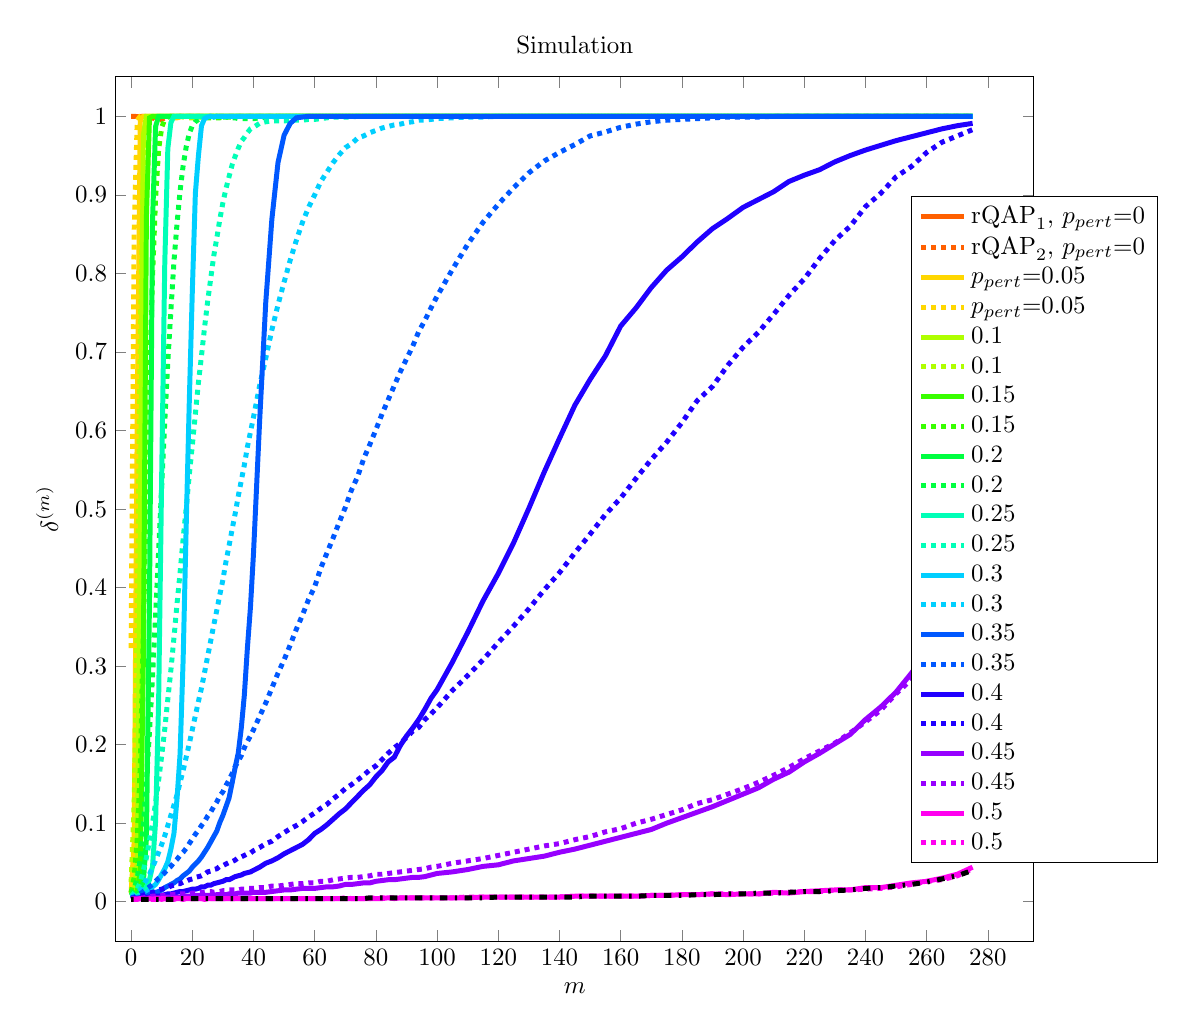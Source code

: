 % This file was created by matlab2tikz v0.4.4 running on MATLAB 7.14.
% Copyright (c) 2008--2013, Nico Schlömer <nico.schloemer@gmail.com>
% All rights reserved.
% 
% The latest updates can be retrieved from
%   http://www.mathworks.com/matlabcentral/fileexchange/22022-matlab2tikz
% where you can also make suggestions and rate matlab2tikz.
% 
%
% defining custom colors
\definecolor{mycolor1}{rgb}{1,0.375,0}%
\definecolor{mycolor2}{rgb}{1,0.844,0}%
\definecolor{mycolor3}{rgb}{0.688,1,0}%
\definecolor{mycolor4}{rgb}{0.219,1,0}%
\definecolor{mycolor5}{rgb}{0,1,0.25}%
\definecolor{mycolor6}{rgb}{0,1,0.719}%
\definecolor{mycolor7}{rgb}{0,0.812,1}%
\definecolor{mycolor8}{rgb}{0,0.344,1}%
\definecolor{mycolor9}{rgb}{0.125,0,1}%
\definecolor{mycolor10}{rgb}{0.594,0,1}%
\definecolor{mycolor11}{rgb}{1,0,0.938}%
%
\begin{tikzpicture}[scale=0.9]

\begin{axis}[%
width=5.1in,
height=4.8in,
scale only axis,
xmin=-5,
xmax=295,
xlabel={$m$},
ymin=-0.05,
ymax=1.05,
ylabel={$\delta^{(m)}$},
title={Simulation},
legend style={at={(0.866,0.09)},anchor=south west,draw=black,fill=white,legend cell align=left}
]
\addplot [
color=mycolor1,
solid,
line width=2.0pt
]
table[row sep=crcr]{
0 1\\
1 1\\
2 1\\
3 1\\
4 1\\
5 1\\
6 1\\
7 1\\
8 1\\
9 1\\
10 1\\
11 1\\
12 1\\
13 1\\
14 1\\
15 1\\
16 1\\
17 1\\
18 1\\
19 1\\
20 1\\
21 1\\
22 1\\
23 1\\
24 1\\
25 1\\
26 1\\
27 1\\
28 1\\
29 1\\
30 1\\
31 1\\
32 1\\
33 1\\
34 1\\
35 1\\
36 1\\
37 1\\
38 1\\
39 1\\
40 1\\
42 1\\
44 1\\
46 1\\
48 1\\
50 1\\
52 1\\
54 1\\
56 1\\
58 1\\
60 1\\
62 1\\
64 1\\
66 1\\
68 1\\
70 1\\
72 1\\
74 1\\
76 1\\
78 1\\
80 1\\
82 1\\
84 1\\
86 1\\
88 1\\
90 1\\
92 1\\
94 1\\
96 1\\
98 1\\
100 1\\
105 1\\
110 1\\
115 1\\
120 1\\
125 1\\
130 1\\
135 1\\
140 1\\
145 1\\
150 1\\
155 1\\
160 1\\
165 1\\
170 1\\
175 1\\
180 1\\
185 1\\
190 1\\
195 1\\
200 1\\
205 1\\
210 1\\
215 1\\
220 1\\
225 1\\
230 1\\
235 1\\
240 1\\
245 1\\
250 1\\
255 1\\
260 1\\
265 1\\
270 1\\
275 1\\
};
\addlegendentry{ $\text{rQAP}_1$, $p_{pert}$=0};

\addplot [
color=mycolor1,
dotted,
line width=2.0pt
]
table[row sep=crcr]{
0 1\\
1 1\\
2 1\\
3 1\\
4 1\\
5 1\\
6 1\\
7 0.999\\
8 0.995\\
9 0.995\\
10 0.996\\
11 0.998\\
12 0.999\\
13 1.0\\
14 1.0\\
15 1.0\\
16 1.0\\
17 1.0\\
18 1.0\\
19 1.0\\
20 1\\
21 1\\
22 1\\
23 1\\
24 1\\
25 1\\
26 1\\
27 1\\
28 1\\
29 1\\
30 1\\
31 1\\
32 1\\
33 1\\
34 1\\
35 1\\
36 1\\
37 1\\
38 1\\
39 1\\
40 1\\
42 1\\
44 1\\
46 1\\
48 1\\
50 1\\
52 1\\
54 1\\
56 1\\
58 1\\
60 1\\
62 1\\
64 1\\
66 1\\
68 1\\
70 1\\
72 1\\
74 1\\
76 1\\
78 1\\
80 1\\
82 1\\
84 1\\
86 1\\
88 1\\
90 1\\
92 1\\
94 1\\
96 1\\
98 1\\
100 1\\
105 1\\
110 1\\
115 1\\
120 1\\
125 1\\
130 1\\
135 1\\
140 1\\
145 1\\
150 1\\
155 1\\
160 1\\
165 1\\
170 1\\
175 1\\
180 1\\
185 1\\
190 1\\
195 1\\
200 1\\
205 1\\
210 1\\
215 1\\
220 1\\
225 1\\
230 1\\
235 1\\
240 1\\
245 1\\
250 1\\
255 1\\
260 1\\
265 1\\
270 1\\
275 1\\
};
\addlegendentry{ $\text{rQAP}_2$, $p_{pert}$=0};

\addplot [
color=mycolor2,
solid,
line width=2.0pt
]
table[row sep=crcr]{
0 0.011\\
1 0.077\\
2 0.615\\
3 0.997\\
4 1\\
5 1\\
6 1\\
7 1\\
8 1\\
9 1\\
10 1\\
11 1\\
12 1\\
13 1\\
14 1\\
15 1\\
16 1\\
17 1\\
18 1\\
19 1\\
20 1\\
21 1\\
22 1\\
23 1\\
24 1\\
25 1\\
26 1\\
27 1\\
28 1\\
29 1\\
30 1\\
31 1\\
32 1\\
33 1\\
34 1\\
35 1\\
36 1\\
37 1\\
38 1\\
39 1\\
40 1\\
42 1\\
44 1\\
46 1\\
48 1\\
50 1\\
52 1\\
54 1\\
56 1\\
58 1\\
60 1\\
62 1\\
64 1\\
66 1\\
68 1\\
70 1\\
72 1\\
74 1\\
76 1\\
78 1\\
80 1\\
82 1\\
84 1\\
86 1\\
88 1\\
90 1\\
92 1\\
94 1\\
96 1\\
98 1\\
100 1\\
105 1\\
110 1\\
115 1\\
120 1\\
125 1\\
130 1\\
135 1\\
140 1\\
145 1\\
150 1\\
155 1\\
160 1\\
165 1\\
170 1\\
175 1\\
180 1\\
185 1\\
190 1\\
195 1\\
200 1\\
205 1\\
210 1\\
215 1\\
220 1\\
225 1\\
230 1\\
235 1\\
240 1\\
245 1\\
250 1\\
255 1\\
260 1\\
265 1\\
270 1\\
275 1\\
};
\addlegendentry{ $p_{pert}$=0.05};

\addplot [
color=mycolor2,
dotted,
line width=2.0pt
]
table[row sep=crcr]{
0 0.323\\
1 0.854\\
2 0.995\\
3 1.0\\
4 1\\
5 1\\
6 1\\
7 1\\
8 1\\
9 1\\
10 1\\
11 1\\
12 1.0\\
13 0.999\\
14 0.998\\
15 0.998\\
16 0.999\\
17 0.999\\
18 1.0\\
19 1.0\\
20 1.0\\
21 1.0\\
22 1.0\\
23 1\\
24 1\\
25 1\\
26 1\\
27 1\\
28 1\\
29 1\\
30 1\\
31 1\\
32 1\\
33 1\\
34 1\\
35 1\\
36 1\\
37 1\\
38 1\\
39 1\\
40 1\\
42 1\\
44 1\\
46 1\\
48 1\\
50 1\\
52 1\\
54 1\\
56 1\\
58 1\\
60 1\\
62 1\\
64 1\\
66 1\\
68 1\\
70 1\\
72 1\\
74 1\\
76 1\\
78 1\\
80 1\\
82 1\\
84 1\\
86 1\\
88 1\\
90 1\\
92 1\\
94 1\\
96 1\\
98 1\\
100 1\\
105 1\\
110 1\\
115 1\\
120 1\\
125 1\\
130 1\\
135 1\\
140 1\\
145 1\\
150 1\\
155 1\\
160 1\\
165 1\\
170 1\\
175 1\\
180 1\\
185 1\\
190 1\\
195 1\\
200 1\\
205 1\\
210 1\\
215 1\\
220 1\\
225 1\\
230 1\\
235 1\\
240 1\\
245 1\\
250 1\\
255 1\\
260 1\\
265 1\\
270 1\\
275 1\\
};
\addlegendentry{ $p_{pert}$=0.05};

\addplot [
color=mycolor3,
solid,
line width=2.0pt
]
table[row sep=crcr]{
0 0.007\\
1 0.012\\
2 0.049\\
3 0.466\\
4 0.976\\
5 1\\
6 1\\
7 1\\
8 1\\
9 1\\
10 1\\
11 1\\
12 1\\
13 1\\
14 1\\
15 1\\
16 1\\
17 1\\
18 1\\
19 1\\
20 1\\
21 1\\
22 1\\
23 1\\
24 1\\
25 1\\
26 1\\
27 1\\
28 1\\
29 1\\
30 1\\
31 1\\
32 1\\
33 1\\
34 1\\
35 1\\
36 1\\
37 1\\
38 1\\
39 1\\
40 1\\
42 1\\
44 1\\
46 1\\
48 1\\
50 1\\
52 1\\
54 1\\
56 1\\
58 1\\
60 1\\
62 1\\
64 1\\
66 1\\
68 1\\
70 1\\
72 1\\
74 1\\
76 1\\
78 1\\
80 1\\
82 1\\
84 1\\
86 1\\
88 1\\
90 1\\
92 1\\
94 1\\
96 1\\
98 1\\
100 1\\
105 1\\
110 1\\
115 1\\
120 1\\
125 1\\
130 1\\
135 1\\
140 1\\
145 1\\
150 1\\
155 1\\
160 1\\
165 1\\
170 1\\
175 1\\
180 1\\
185 1\\
190 1\\
195 1\\
200 1\\
205 1\\
210 1\\
215 1\\
220 1\\
225 1\\
230 1\\
235 1\\
240 1\\
245 1\\
250 1\\
255 1\\
260 1\\
265 1\\
270 1\\
275 1\\
};
\addlegendentry{ 0.1};

\addplot [
color=mycolor3,
dotted,
line width=2.0pt
]
table[row sep=crcr]{
0 0.025\\
1 0.125\\
2 0.364\\
3 0.724\\
4 0.937\\
5 0.995\\
6 1.0\\
7 1\\
8 1\\
9 1\\
10 1\\
11 1\\
12 1\\
13 1\\
14 1\\
15 1\\
16 1.0\\
17 0.999\\
18 0.998\\
19 0.998\\
20 0.998\\
21 0.998\\
22 0.999\\
23 0.999\\
24 1.0\\
25 1.0\\
26 1.0\\
27 1.0\\
28 1.0\\
29 1.0\\
30 1\\
31 1.0\\
32 1\\
33 1\\
34 1\\
35 1\\
36 1\\
37 1\\
38 1\\
39 1\\
40 1\\
42 1\\
44 1\\
46 1\\
48 1\\
50 1\\
52 1\\
54 1\\
56 1\\
58 1\\
60 1\\
62 1\\
64 1\\
66 1\\
68 1\\
70 1\\
72 1\\
74 1\\
76 1\\
78 1\\
80 1\\
82 1\\
84 1\\
86 1\\
88 1\\
90 1\\
92 1\\
94 1\\
96 1\\
98 1\\
100 1\\
105 1\\
110 1\\
115 1\\
120 1\\
125 1\\
130 1\\
135 1\\
140 1\\
145 1\\
150 1\\
155 1\\
160 1\\
165 1\\
170 1\\
175 1\\
180 1\\
185 1\\
190 1\\
195 1\\
200 1\\
205 1\\
210 1\\
215 1\\
220 1\\
225 1\\
230 1\\
235 1\\
240 1\\
245 1\\
250 1\\
255 1\\
260 1\\
265 1\\
270 1\\
275 1\\
};
\addlegendentry{ 0.1};

\addplot [
color=mycolor4,
solid,
line width=2.0pt
]
table[row sep=crcr]{
0 0.006\\
1 0.008\\
2 0.014\\
3 0.04\\
4 0.307\\
5 0.872\\
6 0.998\\
7 1\\
8 1\\
9 1\\
10 1\\
11 1\\
12 1\\
13 1\\
14 1\\
15 1\\
16 1\\
17 1\\
18 1\\
19 1\\
20 1\\
21 1\\
22 1\\
23 1\\
24 1\\
25 1\\
26 1\\
27 1\\
28 1\\
29 1\\
30 1\\
31 1\\
32 1\\
33 1\\
34 1\\
35 1\\
36 1\\
37 1\\
38 1\\
39 1\\
40 1\\
42 1\\
44 1\\
46 1\\
48 1\\
50 1\\
52 1\\
54 1\\
56 1\\
58 1\\
60 1\\
62 1\\
64 1\\
66 1\\
68 1\\
70 1\\
72 1\\
74 1\\
76 1\\
78 1\\
80 1\\
82 1\\
84 1\\
86 1\\
88 1\\
90 1\\
92 1\\
94 1\\
96 1\\
98 1\\
100 1\\
105 1\\
110 1\\
115 1\\
120 1\\
125 1\\
130 1\\
135 1\\
140 1\\
145 1\\
150 1\\
155 1\\
160 1\\
165 1\\
170 1\\
175 1\\
180 1\\
185 1\\
190 1\\
195 1\\
200 1\\
205 1\\
210 1\\
215 1\\
220 1\\
225 1\\
230 1\\
235 1\\
240 1\\
245 1\\
250 1\\
255 1\\
260 1\\
265 1\\
270 1\\
275 1\\
};
\addlegendentry{0.15};

\addplot [
color=mycolor4,
dotted,
line width=2.0pt
]
table[row sep=crcr]{
0 0.012\\
1 0.031\\
2 0.08\\
3 0.174\\
4 0.346\\
5 0.514\\
6 0.665\\
7 0.796\\
8 0.896\\
9 0.958\\
10 0.986\\
11 0.996\\
12 0.999\\
13 1.0\\
14 1.0\\
15 1.0\\
16 1.0\\
17 1.0\\
18 1.0\\
19 1.0\\
20 1\\
21 1.0\\
22 1.0\\
23 0.999\\
24 0.999\\
25 0.998\\
26 0.998\\
27 0.998\\
28 0.998\\
29 0.998\\
30 0.999\\
31 0.999\\
32 0.999\\
33 0.999\\
34 1.0\\
35 1.0\\
36 1.0\\
37 1.0\\
38 1.0\\
39 1.0\\
40 1\\
42 1\\
44 1\\
46 1\\
48 1\\
50 1\\
52 1\\
54 1\\
56 1\\
58 1\\
60 1\\
62 1\\
64 1\\
66 1\\
68 1\\
70 1\\
72 1\\
74 1\\
76 1\\
78 1\\
80 1\\
82 1\\
84 1\\
86 1\\
88 1\\
90 1\\
92 1\\
94 1\\
96 1\\
98 1\\
100 1\\
105 1\\
110 1\\
115 1\\
120 1\\
125 1\\
130 1\\
135 1\\
140 1\\
145 1\\
150 1\\
155 1\\
160 1\\
165 1\\
170 1\\
175 1\\
180 1\\
185 1\\
190 1\\
195 1\\
200 1\\
205 1\\
210 1\\
215 1\\
220 1\\
225 1\\
230 1\\
235 1\\
240 1\\
245 1\\
250 1\\
255 1\\
260 1\\
265 1\\
270 1\\
275 1\\
};
\addlegendentry{0.15};

\addplot [
color=mycolor5,
solid,
line width=2.0pt
]
table[row sep=crcr]{
0 0.005\\
1 0.007\\
2 0.009\\
3 0.015\\
4 0.025\\
5 0.08\\
6 0.382\\
7 0.867\\
8 0.987\\
9 1\\
10 1\\
11 1\\
12 1\\
13 1\\
14 1\\
15 1\\
16 1\\
17 1\\
18 1\\
19 1\\
20 1\\
21 1\\
22 1\\
23 1\\
24 1\\
25 1\\
26 1\\
27 1\\
28 1\\
29 1\\
30 1\\
31 1\\
32 1\\
33 1\\
34 1\\
35 1\\
36 1\\
37 1\\
38 1\\
39 1\\
40 1\\
42 1\\
44 1\\
46 1\\
48 1\\
50 1\\
52 1\\
54 1\\
56 1\\
58 1\\
60 1\\
62 1\\
64 1\\
66 1\\
68 1\\
70 1\\
72 1\\
74 1\\
76 1\\
78 1\\
80 1\\
82 1\\
84 1\\
86 1\\
88 1\\
90 1\\
92 1\\
94 1\\
96 1\\
98 1\\
100 1\\
105 1\\
110 1\\
115 1\\
120 1\\
125 1\\
130 1\\
135 1\\
140 1\\
145 1\\
150 1\\
155 1\\
160 1\\
165 1\\
170 1\\
175 1\\
180 1\\
185 1\\
190 1\\
195 1\\
200 1\\
205 1\\
210 1\\
215 1\\
220 1\\
225 1\\
230 1\\
235 1\\
240 1\\
245 1\\
250 1\\
255 1\\
260 1\\
265 1\\
270 1\\
275 1\\
};
\addlegendentry{ 0.2};

\addplot [
color=mycolor5,
dotted,
line width=2.0pt
]
table[row sep=crcr]{
0 0.009\\
1 0.016\\
2 0.03\\
3 0.055\\
4 0.097\\
5 0.153\\
6 0.216\\
7 0.287\\
8 0.364\\
9 0.447\\
10 0.53\\
11 0.611\\
12 0.688\\
13 0.753\\
14 0.815\\
15 0.863\\
16 0.905\\
17 0.937\\
18 0.961\\
19 0.978\\
20 0.988\\
21 0.993\\
22 0.996\\
23 0.998\\
24 0.999\\
25 0.999\\
26 0.999\\
27 0.999\\
28 1.0\\
29 0.999\\
30 0.999\\
31 0.999\\
32 0.999\\
33 0.998\\
34 0.998\\
35 0.997\\
36 0.997\\
37 0.997\\
38 0.997\\
39 0.997\\
40 0.997\\
42 0.998\\
44 0.999\\
46 0.999\\
48 1.0\\
50 1.0\\
52 1.0\\
54 1.0\\
56 1.0\\
58 1.0\\
60 1.0\\
62 1.0\\
64 1.0\\
66 1\\
68 1.0\\
70 1\\
72 1\\
74 1\\
76 1\\
78 1\\
80 1\\
82 1\\
84 1\\
86 1\\
88 1\\
90 1\\
92 1\\
94 1\\
96 1\\
98 1\\
100 1\\
105 1\\
110 1\\
115 1\\
120 1\\
125 1\\
130 1\\
135 1\\
140 1\\
145 1\\
150 1\\
155 1\\
160 1\\
165 1\\
170 1\\
175 1\\
180 1\\
185 1\\
190 1\\
195 1\\
200 1\\
205 1\\
210 1\\
215 1\\
220 1\\
225 1\\
230 1\\
235 1\\
240 1\\
245 1\\
250 1\\
255 1\\
260 1\\
265 1\\
270 1\\
275 1\\
};
\addlegendentry{ 0.2};

\addplot [
color=mycolor6,
solid,
line width=2.0pt
]
table[row sep=crcr]{
0 0.004\\
1 0.006\\
2 0.007\\
3 0.009\\
4 0.014\\
5 0.018\\
6 0.028\\
7 0.045\\
8 0.102\\
9 0.257\\
10 0.545\\
11 0.813\\
12 0.959\\
13 0.992\\
14 1\\
15 1\\
16 1\\
17 1\\
18 1\\
19 1\\
20 1\\
21 1\\
22 1\\
23 1\\
24 1\\
25 1\\
26 1\\
27 1\\
28 1\\
29 1\\
30 1\\
31 1\\
32 1\\
33 1\\
34 1\\
35 1\\
36 1\\
37 1\\
38 1\\
39 1\\
40 1\\
42 1\\
44 1\\
46 1\\
48 1\\
50 1\\
52 1\\
54 1\\
56 1\\
58 1\\
60 1\\
62 1\\
64 1\\
66 1\\
68 1\\
70 1\\
72 1\\
74 1\\
76 1\\
78 1\\
80 1\\
82 1\\
84 1\\
86 1\\
88 1\\
90 1\\
92 1\\
94 1\\
96 1\\
98 1\\
100 1\\
105 1\\
110 1\\
115 1\\
120 1\\
125 1\\
130 1\\
135 1\\
140 1\\
145 1\\
150 1\\
155 1\\
160 1\\
165 1\\
170 1\\
175 1\\
180 1\\
185 1\\
190 1\\
195 1\\
200 1\\
205 1\\
210 1\\
215 1\\
220 1\\
225 1\\
230 1\\
235 1\\
240 1\\
245 1\\
250 1\\
255 1\\
260 1\\
265 1\\
270 1\\
275 1\\
};
\addlegendentry{0.25};

\addplot [
color=mycolor6,
dotted,
line width=2.0pt
]
table[row sep=crcr]{
0 0.007\\
1 0.011\\
2 0.016\\
3 0.025\\
4 0.04\\
5 0.056\\
6 0.078\\
7 0.1\\
8 0.126\\
9 0.155\\
10 0.186\\
11 0.22\\
12 0.258\\
13 0.295\\
14 0.336\\
15 0.379\\
16 0.419\\
17 0.462\\
18 0.501\\
19 0.543\\
20 0.581\\
21 0.621\\
22 0.661\\
23 0.695\\
24 0.731\\
25 0.764\\
26 0.793\\
27 0.822\\
28 0.845\\
29 0.869\\
30 0.89\\
31 0.908\\
32 0.923\\
33 0.938\\
34 0.949\\
35 0.959\\
36 0.968\\
37 0.973\\
38 0.979\\
39 0.984\\
40 0.986\\
42 0.991\\
44 0.993\\
46 0.994\\
48 0.994\\
50 0.994\\
52 0.995\\
54 0.995\\
56 0.995\\
58 0.996\\
60 0.996\\
62 0.997\\
64 0.998\\
66 0.999\\
68 0.999\\
70 0.999\\
72 0.999\\
74 1.0\\
76 1.0\\
78 1.0\\
80 1.0\\
82 1.0\\
84 1.0\\
86 1.0\\
88 1.0\\
90 1.0\\
92 1\\
94 1.0\\
96 1\\
98 1\\
100 1\\
105 1\\
110 1\\
115 1\\
120 1\\
125 1\\
130 1\\
135 1\\
140 1\\
145 1\\
150 1\\
155 1\\
160 1\\
165 1\\
170 1\\
175 1\\
180 1\\
185 1\\
190 1\\
195 1\\
200 1\\
205 1\\
210 1\\
215 1\\
220 1\\
225 1\\
230 1\\
235 1\\
240 1\\
245 1\\
250 1\\
255 1\\
260 1\\
265 1\\
270 1\\
275 1\\
};
\addlegendentry{0.25};

\addplot [
color=mycolor7,
solid,
line width=2.0pt
]
table[row sep=crcr]{
0 0.004\\
1 0.005\\
2 0.006\\
3 0.007\\
4 0.009\\
5 0.011\\
6 0.014\\
7 0.019\\
8 0.022\\
9 0.028\\
10 0.035\\
11 0.042\\
12 0.051\\
13 0.067\\
14 0.087\\
15 0.131\\
16 0.188\\
17 0.308\\
18 0.478\\
19 0.635\\
20 0.777\\
21 0.902\\
22 0.95\\
23 0.988\\
24 0.997\\
25 0.999\\
26 1\\
27 0.999\\
28 1\\
29 1\\
30 1\\
31 1\\
32 1\\
33 1\\
34 1\\
35 1\\
36 1\\
37 1\\
38 1\\
39 1\\
40 1\\
42 1\\
44 1\\
46 1\\
48 1\\
50 1\\
52 1\\
54 1\\
56 1\\
58 1\\
60 1\\
62 1\\
64 1\\
66 1\\
68 1\\
70 1\\
72 1\\
74 1\\
76 1\\
78 1\\
80 1\\
82 1\\
84 1\\
86 1\\
88 1\\
90 1\\
92 1\\
94 1\\
96 1\\
98 1\\
100 1\\
105 1\\
110 1\\
115 1\\
120 1\\
125 1\\
130 1\\
135 1\\
140 1\\
145 1\\
150 1\\
155 1\\
160 1\\
165 1\\
170 1\\
175 1\\
180 1\\
185 1\\
190 1\\
195 1\\
200 1\\
205 1\\
210 1\\
215 1\\
220 1\\
225 1\\
230 1\\
235 1\\
240 1\\
245 1\\
250 1\\
255 1\\
260 1\\
265 1\\
270 1\\
275 1\\
};
\addlegendentry{ 0.3};

\addplot [
color=mycolor7,
dotted,
line width=2.0pt
]
table[row sep=crcr]{
0 0.006\\
1 0.008\\
2 0.011\\
3 0.015\\
4 0.021\\
5 0.028\\
6 0.035\\
7 0.044\\
8 0.053\\
9 0.063\\
10 0.073\\
11 0.084\\
12 0.097\\
13 0.11\\
14 0.123\\
15 0.136\\
16 0.152\\
17 0.167\\
18 0.184\\
19 0.201\\
20 0.219\\
21 0.237\\
22 0.255\\
23 0.272\\
24 0.292\\
25 0.312\\
26 0.332\\
27 0.352\\
28 0.371\\
29 0.391\\
30 0.41\\
31 0.433\\
32 0.453\\
33 0.474\\
34 0.494\\
35 0.516\\
36 0.536\\
37 0.556\\
38 0.579\\
39 0.598\\
40 0.617\\
42 0.657\\
44 0.692\\
46 0.728\\
48 0.76\\
50 0.789\\
52 0.817\\
54 0.842\\
56 0.865\\
58 0.884\\
60 0.9\\
62 0.917\\
64 0.929\\
66 0.941\\
68 0.951\\
70 0.96\\
72 0.965\\
74 0.972\\
76 0.975\\
78 0.979\\
80 0.982\\
82 0.985\\
84 0.987\\
86 0.989\\
88 0.99\\
90 0.992\\
92 0.993\\
94 0.995\\
96 0.995\\
98 0.996\\
100 0.997\\
105 0.998\\
110 0.999\\
115 0.999\\
120 1.0\\
125 1.0\\
130 1.0\\
135 1.0\\
140 1.0\\
145 1.0\\
150 1\\
155 1\\
160 1\\
165 1\\
170 1\\
175 1\\
180 1\\
185 1\\
190 1\\
195 1\\
200 1\\
205 1\\
210 1\\
215 1\\
220 1\\
225 1\\
230 1\\
235 1\\
240 1\\
245 1\\
250 1\\
255 1\\
260 1\\
265 1\\
270 1\\
275 1\\
};
\addlegendentry{ 0.3};

\addplot [
color=mycolor8,
solid,
line width=2.0pt
]
table[row sep=crcr]{
0 0.004\\
1 0.004\\
2 0.005\\
3 0.005\\
4 0.007\\
5 0.007\\
6 0.009\\
7 0.011\\
8 0.012\\
9 0.013\\
10 0.015\\
11 0.018\\
12 0.02\\
13 0.022\\
14 0.024\\
15 0.027\\
16 0.029\\
17 0.033\\
18 0.036\\
19 0.039\\
20 0.044\\
21 0.048\\
22 0.052\\
23 0.057\\
24 0.063\\
25 0.069\\
26 0.076\\
27 0.083\\
28 0.09\\
29 0.101\\
30 0.11\\
31 0.121\\
32 0.132\\
33 0.151\\
34 0.171\\
35 0.189\\
36 0.221\\
37 0.263\\
38 0.323\\
39 0.375\\
40 0.444\\
42 0.612\\
44 0.763\\
46 0.869\\
48 0.941\\
50 0.976\\
52 0.991\\
54 0.998\\
56 0.999\\
58 1.0\\
60 1.0\\
62 1.0\\
64 1.0\\
66 1.0\\
68 1.0\\
70 1.0\\
72 1.0\\
74 1.0\\
76 1.0\\
78 1.0\\
80 1.0\\
82 1.0\\
84 1.0\\
86 1.0\\
88 1.0\\
90 1.0\\
92 1.0\\
94 1.0\\
96 1.0\\
98 1.0\\
100 1.0\\
105 1.0\\
110 1.0\\
115 1.0\\
120 1.0\\
125 1.0\\
130 1.0\\
135 1.0\\
140 1.0\\
145 1.0\\
150 1.0\\
155 1.0\\
160 1.0\\
165 1.0\\
170 1.0\\
175 1.0\\
180 1.0\\
185 1.0\\
190 1.0\\
195 1.0\\
200 1.0\\
205 1.0\\
210 1.0\\
215 1.0\\
220 1.0\\
225 1.0\\
230 1.0\\
235 1.0\\
240 1.0\\
245 1.0\\
250 1\\
255 1\\
260 1\\
265 1.0\\
270 1.0\\
275 1\\
};
\addlegendentry{0.35};

\addplot [
color=mycolor8,
dotted,
line width=2.0pt
]
table[row sep=crcr]{
0 0.005\\
1 0.006\\
2 0.008\\
3 0.01\\
4 0.013\\
5 0.016\\
6 0.019\\
7 0.022\\
8 0.026\\
9 0.03\\
10 0.033\\
11 0.037\\
12 0.042\\
13 0.045\\
14 0.05\\
15 0.054\\
16 0.059\\
17 0.063\\
18 0.068\\
19 0.074\\
20 0.08\\
21 0.086\\
22 0.091\\
23 0.097\\
24 0.102\\
25 0.109\\
26 0.114\\
27 0.121\\
28 0.127\\
29 0.135\\
30 0.14\\
31 0.148\\
32 0.155\\
33 0.163\\
34 0.172\\
35 0.179\\
36 0.186\\
37 0.196\\
38 0.204\\
39 0.211\\
40 0.219\\
42 0.236\\
44 0.253\\
46 0.272\\
48 0.291\\
50 0.308\\
52 0.327\\
54 0.347\\
56 0.365\\
58 0.385\\
60 0.401\\
62 0.425\\
64 0.444\\
66 0.463\\
68 0.483\\
70 0.502\\
72 0.524\\
74 0.541\\
76 0.564\\
78 0.582\\
80 0.601\\
82 0.621\\
84 0.639\\
86 0.657\\
88 0.675\\
90 0.691\\
92 0.707\\
94 0.726\\
96 0.74\\
98 0.756\\
100 0.771\\
105 0.805\\
110 0.837\\
115 0.865\\
120 0.888\\
125 0.909\\
130 0.928\\
135 0.943\\
140 0.954\\
145 0.964\\
150 0.975\\
155 0.98\\
160 0.986\\
165 0.99\\
170 0.993\\
175 0.995\\
180 0.996\\
185 0.997\\
190 0.998\\
195 0.999\\
200 0.999\\
205 0.999\\
210 1.0\\
215 1.0\\
220 1.0\\
225 1.0\\
230 1.0\\
235 1.0\\
240 1.0\\
245 1.0\\
250 1.0\\
255 1\\
260 1.0\\
265 1.0\\
270 1.0\\
275 1\\
};
\addlegendentry{0.35};

\addplot [
color=mycolor9,
solid,
line width=2.0pt
]
table[row sep=crcr]{
0 0.004\\
1 0.004\\
2 0.004\\
3 0.005\\
4 0.005\\
5 0.005\\
6 0.006\\
7 0.007\\
8 0.007\\
9 0.007\\
10 0.008\\
11 0.009\\
12 0.01\\
13 0.01\\
14 0.011\\
15 0.012\\
16 0.013\\
17 0.013\\
18 0.014\\
19 0.015\\
20 0.016\\
21 0.016\\
22 0.017\\
23 0.019\\
24 0.019\\
25 0.021\\
26 0.021\\
27 0.023\\
28 0.024\\
29 0.025\\
30 0.026\\
31 0.028\\
32 0.028\\
33 0.03\\
34 0.032\\
35 0.033\\
36 0.034\\
37 0.036\\
38 0.037\\
39 0.038\\
40 0.04\\
42 0.044\\
44 0.049\\
46 0.052\\
48 0.056\\
50 0.061\\
52 0.065\\
54 0.069\\
56 0.073\\
58 0.079\\
60 0.087\\
62 0.092\\
64 0.098\\
66 0.105\\
68 0.112\\
70 0.118\\
72 0.126\\
74 0.134\\
76 0.142\\
78 0.149\\
80 0.159\\
82 0.167\\
84 0.178\\
86 0.184\\
88 0.199\\
90 0.211\\
92 0.221\\
94 0.232\\
96 0.245\\
98 0.259\\
100 0.27\\
105 0.305\\
110 0.343\\
115 0.383\\
120 0.418\\
125 0.457\\
130 0.501\\
135 0.547\\
140 0.59\\
145 0.632\\
150 0.665\\
155 0.695\\
160 0.733\\
165 0.756\\
170 0.782\\
175 0.804\\
180 0.821\\
185 0.84\\
190 0.857\\
195 0.87\\
200 0.884\\
205 0.894\\
210 0.904\\
215 0.917\\
220 0.925\\
225 0.932\\
230 0.942\\
235 0.95\\
240 0.957\\
245 0.963\\
250 0.969\\
255 0.974\\
260 0.979\\
265 0.984\\
270 0.988\\
275 0.991\\
};
\addlegendentry{ 0.4};

\addplot [
color=mycolor9,
dotted,
line width=2.0pt
]
table[row sep=crcr]{
0 0.004\\
1 0.005\\
2 0.006\\
3 0.007\\
4 0.008\\
5 0.01\\
6 0.011\\
7 0.012\\
8 0.013\\
9 0.015\\
10 0.016\\
11 0.017\\
12 0.018\\
13 0.02\\
14 0.021\\
15 0.023\\
16 0.023\\
17 0.025\\
18 0.026\\
19 0.028\\
20 0.029\\
21 0.031\\
22 0.032\\
23 0.033\\
24 0.035\\
25 0.038\\
26 0.039\\
27 0.041\\
28 0.042\\
29 0.045\\
30 0.046\\
31 0.048\\
32 0.05\\
33 0.051\\
34 0.053\\
35 0.056\\
36 0.057\\
37 0.059\\
38 0.061\\
39 0.062\\
40 0.065\\
42 0.069\\
44 0.074\\
46 0.077\\
48 0.083\\
50 0.088\\
52 0.093\\
54 0.097\\
56 0.102\\
58 0.108\\
60 0.113\\
62 0.119\\
64 0.124\\
66 0.131\\
68 0.137\\
70 0.144\\
72 0.149\\
74 0.155\\
76 0.161\\
78 0.168\\
80 0.173\\
82 0.181\\
84 0.189\\
86 0.196\\
88 0.202\\
90 0.209\\
92 0.217\\
94 0.222\\
96 0.232\\
98 0.239\\
100 0.247\\
105 0.269\\
110 0.288\\
115 0.308\\
120 0.33\\
125 0.351\\
130 0.373\\
135 0.397\\
140 0.419\\
145 0.444\\
150 0.468\\
155 0.493\\
160 0.514\\
165 0.539\\
170 0.563\\
175 0.585\\
180 0.61\\
185 0.638\\
190 0.656\\
195 0.683\\
200 0.706\\
205 0.725\\
210 0.748\\
215 0.772\\
220 0.793\\
225 0.819\\
230 0.842\\
235 0.86\\
240 0.885\\
245 0.902\\
250 0.923\\
255 0.936\\
260 0.954\\
265 0.967\\
270 0.975\\
275 0.983\\
};
\addlegendentry{ 0.4};

\addplot [
color=mycolor10,
solid,
line width=2.0pt
]
table[row sep=crcr]{
0 0.003\\
1 0.004\\
2 0.004\\
3 0.004\\
4 0.004\\
5 0.004\\
6 0.005\\
7 0.004\\
8 0.005\\
9 0.005\\
10 0.005\\
11 0.006\\
12 0.006\\
13 0.006\\
14 0.006\\
15 0.006\\
16 0.006\\
17 0.007\\
18 0.007\\
19 0.007\\
20 0.007\\
21 0.008\\
22 0.008\\
23 0.008\\
24 0.008\\
25 0.008\\
26 0.008\\
27 0.008\\
28 0.009\\
29 0.009\\
30 0.009\\
31 0.009\\
32 0.01\\
33 0.01\\
34 0.01\\
35 0.011\\
36 0.011\\
37 0.011\\
38 0.011\\
39 0.011\\
40 0.012\\
42 0.012\\
44 0.012\\
46 0.013\\
48 0.014\\
50 0.015\\
52 0.015\\
54 0.016\\
56 0.017\\
58 0.017\\
60 0.017\\
62 0.018\\
64 0.019\\
66 0.019\\
68 0.02\\
70 0.022\\
72 0.022\\
74 0.023\\
76 0.024\\
78 0.024\\
80 0.026\\
82 0.027\\
84 0.028\\
86 0.028\\
88 0.029\\
90 0.03\\
92 0.031\\
94 0.031\\
96 0.032\\
98 0.034\\
100 0.036\\
105 0.038\\
110 0.041\\
115 0.045\\
120 0.047\\
125 0.052\\
130 0.055\\
135 0.058\\
140 0.063\\
145 0.067\\
150 0.072\\
155 0.077\\
160 0.082\\
165 0.087\\
170 0.092\\
175 0.1\\
180 0.107\\
185 0.114\\
190 0.121\\
195 0.129\\
200 0.137\\
205 0.145\\
210 0.156\\
215 0.165\\
220 0.178\\
225 0.189\\
230 0.201\\
235 0.213\\
240 0.232\\
245 0.248\\
250 0.267\\
255 0.291\\
260 0.317\\
265 0.346\\
270 0.383\\
275 0.43\\
};
\addlegendentry{0.45};

\addplot [
color=mycolor10,
dotted,
line width=2.0pt
]
table[row sep=crcr]{
0 0.003\\
1 0.004\\
2 0.004\\
3 0.005\\
4 0.005\\
5 0.006\\
6 0.006\\
7 0.007\\
8 0.007\\
9 0.007\\
10 0.008\\
11 0.008\\
12 0.008\\
13 0.009\\
14 0.009\\
15 0.009\\
16 0.01\\
17 0.01\\
18 0.01\\
19 0.01\\
20 0.011\\
21 0.011\\
22 0.012\\
23 0.012\\
24 0.012\\
25 0.013\\
26 0.013\\
27 0.012\\
28 0.013\\
29 0.013\\
30 0.014\\
31 0.014\\
32 0.015\\
33 0.015\\
34 0.015\\
35 0.015\\
36 0.016\\
37 0.016\\
38 0.017\\
39 0.017\\
40 0.017\\
42 0.018\\
44 0.018\\
46 0.02\\
48 0.02\\
50 0.021\\
52 0.022\\
54 0.023\\
56 0.023\\
58 0.024\\
60 0.024\\
62 0.026\\
64 0.026\\
66 0.028\\
68 0.029\\
70 0.03\\
72 0.031\\
74 0.031\\
76 0.032\\
78 0.033\\
80 0.035\\
82 0.035\\
84 0.036\\
86 0.037\\
88 0.038\\
90 0.039\\
92 0.04\\
94 0.041\\
96 0.042\\
98 0.044\\
100 0.045\\
105 0.049\\
110 0.052\\
115 0.055\\
120 0.059\\
125 0.063\\
130 0.067\\
135 0.071\\
140 0.074\\
145 0.079\\
150 0.083\\
155 0.089\\
160 0.093\\
165 0.1\\
170 0.105\\
175 0.111\\
180 0.117\\
185 0.125\\
190 0.13\\
195 0.137\\
200 0.144\\
205 0.152\\
210 0.161\\
215 0.171\\
220 0.182\\
225 0.192\\
230 0.202\\
235 0.215\\
240 0.229\\
245 0.244\\
250 0.265\\
255 0.283\\
260 0.303\\
265 0.331\\
270 0.366\\
275 0.411\\
};
\addlegendentry{0.45};

\addplot [
color=mycolor11,
solid,
line width=2.0pt
]
table[row sep=crcr]{
0 0.003\\
1 0.003\\
2 0.003\\
3 0.004\\
4 0.003\\
5 0.003\\
6 0.004\\
7 0.003\\
8 0.004\\
9 0.004\\
10 0.003\\
11 0.004\\
12 0.003\\
13 0.003\\
14 0.004\\
15 0.004\\
16 0.004\\
17 0.004\\
18 0.004\\
19 0.004\\
20 0.004\\
21 0.004\\
22 0.004\\
23 0.004\\
24 0.003\\
25 0.004\\
26 0.004\\
27 0.004\\
28 0.004\\
29 0.004\\
30 0.004\\
31 0.004\\
32 0.004\\
33 0.004\\
34 0.004\\
35 0.004\\
36 0.004\\
37 0.004\\
38 0.004\\
39 0.004\\
40 0.004\\
42 0.004\\
44 0.004\\
46 0.004\\
48 0.004\\
50 0.004\\
52 0.004\\
54 0.004\\
56 0.004\\
58 0.004\\
60 0.004\\
62 0.004\\
64 0.004\\
66 0.004\\
68 0.004\\
70 0.004\\
72 0.004\\
74 0.004\\
76 0.004\\
78 0.004\\
80 0.004\\
82 0.004\\
84 0.005\\
86 0.004\\
88 0.005\\
90 0.005\\
92 0.005\\
94 0.005\\
96 0.005\\
98 0.005\\
100 0.005\\
105 0.005\\
110 0.005\\
115 0.006\\
120 0.006\\
125 0.006\\
130 0.006\\
135 0.006\\
140 0.006\\
145 0.007\\
150 0.007\\
155 0.007\\
160 0.007\\
165 0.007\\
170 0.008\\
175 0.008\\
180 0.009\\
185 0.009\\
190 0.01\\
195 0.009\\
200 0.01\\
205 0.01\\
210 0.012\\
215 0.011\\
220 0.013\\
225 0.014\\
230 0.015\\
235 0.015\\
240 0.018\\
245 0.018\\
250 0.021\\
255 0.024\\
260 0.026\\
265 0.03\\
270 0.035\\
275 0.044\\
};
\addlegendentry{ 0.5};

\addplot [
color=mycolor11,
dotted,
line width=2.0pt
]
table[row sep=crcr]{
0 0.003\\
1 0.003\\
2 0.003\\
3 0.003\\
4 0.003\\
5 0.003\\
6 0.003\\
7 0.003\\
8 0.003\\
9 0.004\\
10 0.004\\
11 0.004\\
12 0.004\\
13 0.004\\
14 0.003\\
15 0.004\\
16 0.004\\
17 0.003\\
18 0.004\\
19 0.004\\
20 0.004\\
21 0.004\\
22 0.004\\
23 0.004\\
24 0.004\\
25 0.004\\
26 0.004\\
27 0.004\\
28 0.004\\
29 0.004\\
30 0.004\\
31 0.004\\
32 0.004\\
33 0.004\\
34 0.004\\
35 0.004\\
36 0.004\\
37 0.004\\
38 0.004\\
39 0.004\\
40 0.004\\
42 0.004\\
44 0.004\\
46 0.004\\
48 0.004\\
50 0.004\\
52 0.004\\
54 0.004\\
56 0.004\\
58 0.004\\
60 0.004\\
62 0.004\\
64 0.004\\
66 0.004\\
68 0.004\\
70 0.005\\
72 0.004\\
74 0.004\\
76 0.004\\
78 0.004\\
80 0.005\\
82 0.005\\
84 0.005\\
86 0.005\\
88 0.005\\
90 0.005\\
92 0.005\\
94 0.005\\
96 0.005\\
98 0.005\\
100 0.005\\
105 0.005\\
110 0.006\\
115 0.006\\
120 0.006\\
125 0.006\\
130 0.006\\
135 0.006\\
140 0.006\\
145 0.007\\
150 0.007\\
155 0.007\\
160 0.007\\
165 0.007\\
170 0.008\\
175 0.008\\
180 0.009\\
185 0.009\\
190 0.01\\
195 0.01\\
200 0.01\\
205 0.01\\
210 0.011\\
215 0.012\\
220 0.013\\
225 0.013\\
230 0.015\\
235 0.015\\
240 0.016\\
245 0.017\\
250 0.019\\
255 0.022\\
260 0.026\\
265 0.028\\
270 0.033\\
275 0.042\\
};
\addlegendentry{ 0.5};

\addplot [
color=black,
dash pattern=on 1pt off 3pt on 3pt off 3pt,
line width=2.0pt,
forget plot
]
table[row sep=crcr]{
0 0.003\\
1 0.003\\
2 0.003\\
3 0.003\\
4 0.003\\
5 0.003\\
6 0.003\\
7 0.003\\
8 0.003\\
9 0.003\\
10 0.003\\
11 0.003\\
12 0.003\\
13 0.003\\
14 0.003\\
15 0.004\\
16 0.004\\
17 0.004\\
18 0.004\\
19 0.004\\
20 0.004\\
21 0.004\\
22 0.004\\
23 0.004\\
24 0.004\\
25 0.004\\
26 0.004\\
27 0.004\\
28 0.004\\
29 0.004\\
30 0.004\\
31 0.004\\
32 0.004\\
33 0.004\\
34 0.004\\
35 0.004\\
36 0.004\\
37 0.004\\
38 0.004\\
39 0.004\\
40 0.004\\
42 0.004\\
44 0.004\\
46 0.004\\
48 0.004\\
50 0.004\\
52 0.004\\
54 0.004\\
56 0.004\\
58 0.004\\
60 0.004\\
62 0.004\\
64 0.004\\
66 0.004\\
68 0.004\\
70 0.004\\
72 0.004\\
74 0.004\\
76 0.004\\
78 0.005\\
80 0.005\\
82 0.005\\
84 0.005\\
86 0.005\\
88 0.005\\
90 0.005\\
92 0.005\\
94 0.005\\
96 0.005\\
98 0.005\\
100 0.005\\
105 0.005\\
110 0.005\\
115 0.005\\
120 0.006\\
125 0.006\\
130 0.006\\
135 0.006\\
140 0.006\\
145 0.006\\
150 0.007\\
155 0.007\\
160 0.007\\
165 0.007\\
170 0.008\\
175 0.008\\
180 0.008\\
185 0.009\\
190 0.009\\
195 0.01\\
200 0.01\\
205 0.011\\
210 0.011\\
215 0.012\\
220 0.013\\
225 0.013\\
230 0.014\\
235 0.015\\
240 0.017\\
245 0.018\\
250 0.02\\
255 0.022\\
260 0.025\\
265 0.029\\
270 0.033\\
275 0.04\\
};
\end{axis}
\end{tikzpicture}%